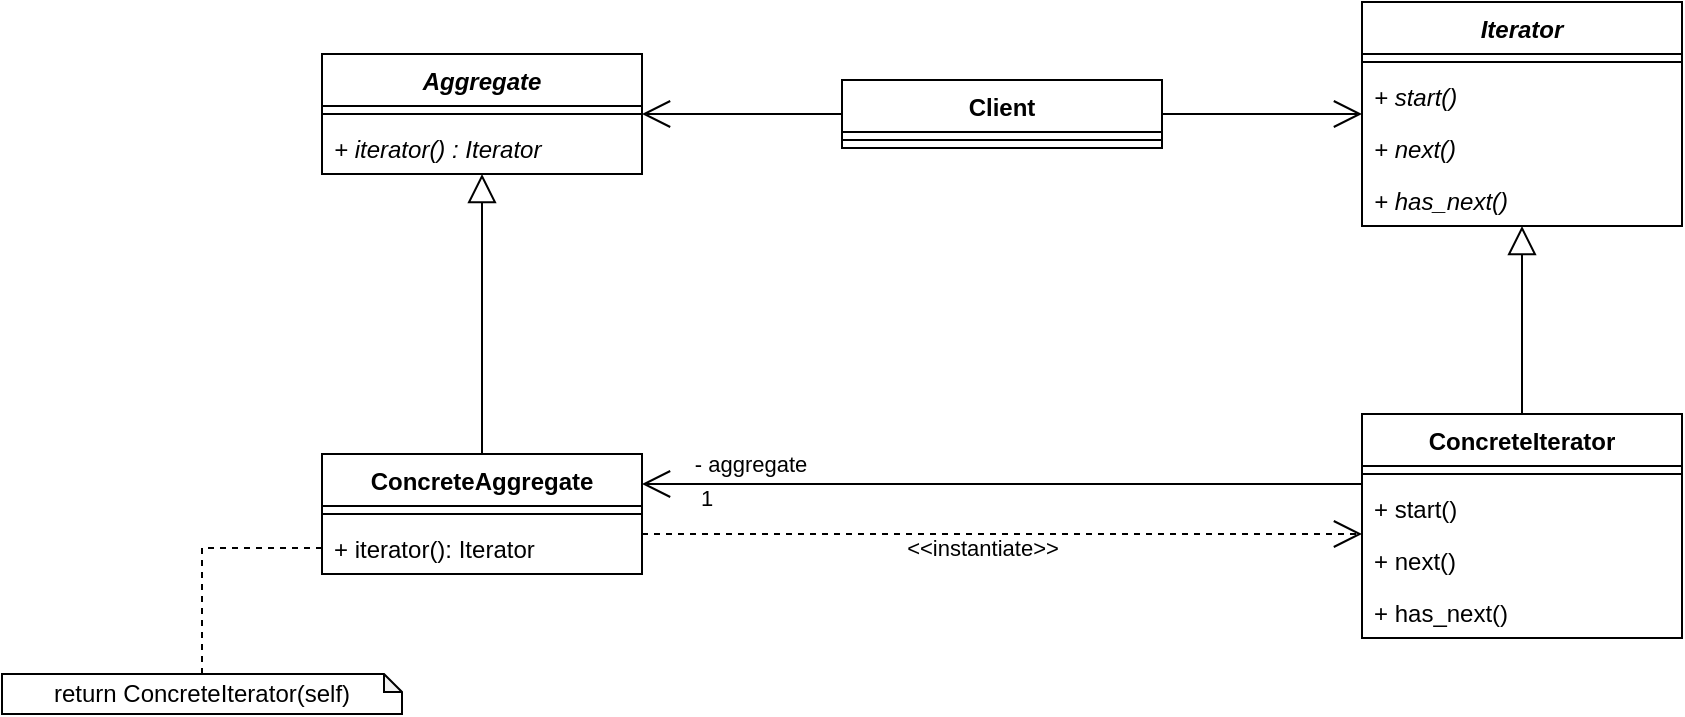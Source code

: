 <mxfile version="13.7.9" type="device"><diagram id="Se1bsh1YRcOQOLEa7VA7" name="Página-1"><mxGraphModel dx="1913" dy="806" grid="1" gridSize="10" guides="1" tooltips="1" connect="1" arrows="1" fold="1" page="1" pageScale="1" pageWidth="827" pageHeight="1169" math="0" shadow="0"><root><mxCell id="0"/><mxCell id="1" parent="0"/><mxCell id="HDrp5LXP-n1DIWHu4Ehf-23" style="edgeStyle=orthogonalEdgeStyle;rounded=0;orthogonalLoop=1;jettySize=auto;html=1;endArrow=open;endFill=0;endSize=12;startSize=12;" edge="1" parent="1" source="HDrp5LXP-n1DIWHu4Ehf-17" target="HDrp5LXP-n1DIWHu4Ehf-1"><mxGeometry relative="1" as="geometry"/></mxCell><mxCell id="HDrp5LXP-n1DIWHu4Ehf-1" value="Aggregate" style="swimlane;fontStyle=3;align=center;verticalAlign=top;childLayout=stackLayout;horizontal=1;startSize=26;horizontalStack=0;resizeParent=1;resizeParentMax=0;resizeLast=0;collapsible=1;marginBottom=0;" vertex="1" parent="1"><mxGeometry x="80" y="120" width="160" height="60" as="geometry"/></mxCell><mxCell id="HDrp5LXP-n1DIWHu4Ehf-3" value="" style="line;strokeWidth=1;fillColor=none;align=left;verticalAlign=middle;spacingTop=-1;spacingLeft=3;spacingRight=3;rotatable=0;labelPosition=right;points=[];portConstraint=eastwest;" vertex="1" parent="HDrp5LXP-n1DIWHu4Ehf-1"><mxGeometry y="26" width="160" height="8" as="geometry"/></mxCell><mxCell id="HDrp5LXP-n1DIWHu4Ehf-4" value="+ iterator() : Iterator" style="text;strokeColor=none;fillColor=none;align=left;verticalAlign=top;spacingLeft=4;spacingRight=4;overflow=hidden;rotatable=0;points=[[0,0.5],[1,0.5]];portConstraint=eastwest;fontStyle=2" vertex="1" parent="HDrp5LXP-n1DIWHu4Ehf-1"><mxGeometry y="34" width="160" height="26" as="geometry"/></mxCell><mxCell id="HDrp5LXP-n1DIWHu4Ehf-25" style="edgeStyle=orthogonalEdgeStyle;rounded=0;orthogonalLoop=1;jettySize=auto;html=1;exitX=0.5;exitY=0;exitDx=0;exitDy=0;startSize=12;endArrow=block;endFill=0;endSize=12;" edge="1" parent="1" source="HDrp5LXP-n1DIWHu4Ehf-9" target="HDrp5LXP-n1DIWHu4Ehf-1"><mxGeometry relative="1" as="geometry"/></mxCell><mxCell id="HDrp5LXP-n1DIWHu4Ehf-28" style="edgeStyle=orthogonalEdgeStyle;rounded=0;orthogonalLoop=1;jettySize=auto;html=1;startSize=12;endArrow=open;endFill=0;endSize=12;dashed=1;" edge="1" parent="1" source="HDrp5LXP-n1DIWHu4Ehf-9" target="HDrp5LXP-n1DIWHu4Ehf-13"><mxGeometry relative="1" as="geometry"><Array as="points"><mxPoint x="430" y="360"/><mxPoint x="430" y="360"/></Array></mxGeometry></mxCell><mxCell id="HDrp5LXP-n1DIWHu4Ehf-30" value="&amp;lt;&amp;lt;instantiate&amp;gt;&amp;gt;" style="edgeLabel;html=1;align=center;verticalAlign=middle;resizable=0;points=[];" vertex="1" connectable="0" parent="HDrp5LXP-n1DIWHu4Ehf-28"><mxGeometry x="0.056" y="-30" relative="1" as="geometry"><mxPoint x="-20" y="-23" as="offset"/></mxGeometry></mxCell><mxCell id="HDrp5LXP-n1DIWHu4Ehf-9" value="ConcreteAggregate" style="swimlane;fontStyle=1;align=center;verticalAlign=top;childLayout=stackLayout;horizontal=1;startSize=26;horizontalStack=0;resizeParent=1;resizeParentMax=0;resizeLast=0;collapsible=1;marginBottom=0;" vertex="1" parent="1"><mxGeometry x="80" y="320" width="160" height="60" as="geometry"/></mxCell><mxCell id="HDrp5LXP-n1DIWHu4Ehf-11" value="" style="line;strokeWidth=1;fillColor=none;align=left;verticalAlign=middle;spacingTop=-1;spacingLeft=3;spacingRight=3;rotatable=0;labelPosition=right;points=[];portConstraint=eastwest;" vertex="1" parent="HDrp5LXP-n1DIWHu4Ehf-9"><mxGeometry y="26" width="160" height="8" as="geometry"/></mxCell><mxCell id="HDrp5LXP-n1DIWHu4Ehf-12" value="+ iterator(): Iterator" style="text;strokeColor=none;fillColor=none;align=left;verticalAlign=top;spacingLeft=4;spacingRight=4;overflow=hidden;rotatable=0;points=[[0,0.5],[1,0.5]];portConstraint=eastwest;" vertex="1" parent="HDrp5LXP-n1DIWHu4Ehf-9"><mxGeometry y="34" width="160" height="26" as="geometry"/></mxCell><mxCell id="HDrp5LXP-n1DIWHu4Ehf-26" style="edgeStyle=orthogonalEdgeStyle;rounded=0;orthogonalLoop=1;jettySize=auto;html=1;exitX=0.5;exitY=0;exitDx=0;exitDy=0;startSize=12;endArrow=block;endFill=0;endSize=12;" edge="1" parent="1" source="HDrp5LXP-n1DIWHu4Ehf-13" target="HDrp5LXP-n1DIWHu4Ehf-5"><mxGeometry relative="1" as="geometry"/></mxCell><mxCell id="HDrp5LXP-n1DIWHu4Ehf-27" style="edgeStyle=orthogonalEdgeStyle;rounded=0;orthogonalLoop=1;jettySize=auto;html=1;exitX=0;exitY=0.25;exitDx=0;exitDy=0;startSize=12;endArrow=open;endFill=0;endSize=12;" edge="1" parent="1" source="HDrp5LXP-n1DIWHu4Ehf-13" target="HDrp5LXP-n1DIWHu4Ehf-9"><mxGeometry relative="1" as="geometry"><Array as="points"><mxPoint x="330" y="335"/><mxPoint x="330" y="335"/></Array></mxGeometry></mxCell><mxCell id="HDrp5LXP-n1DIWHu4Ehf-32" value="- aggregate" style="edgeLabel;html=1;align=center;verticalAlign=middle;resizable=0;points=[];" vertex="1" connectable="0" parent="HDrp5LXP-n1DIWHu4Ehf-27"><mxGeometry x="0.711" y="-4" relative="1" as="geometry"><mxPoint x="1" y="-6" as="offset"/></mxGeometry></mxCell><mxCell id="HDrp5LXP-n1DIWHu4Ehf-33" value="1" style="edgeLabel;html=1;align=center;verticalAlign=middle;resizable=0;points=[];" vertex="1" connectable="0" parent="HDrp5LXP-n1DIWHu4Ehf-27"><mxGeometry x="0.5" y="43" relative="1" as="geometry"><mxPoint x="-60" y="-36" as="offset"/></mxGeometry></mxCell><mxCell id="HDrp5LXP-n1DIWHu4Ehf-24" style="edgeStyle=orthogonalEdgeStyle;rounded=0;orthogonalLoop=1;jettySize=auto;html=1;exitX=1;exitY=0.5;exitDx=0;exitDy=0;endArrow=open;endFill=0;endSize=12;startSize=12;" edge="1" parent="1" source="HDrp5LXP-n1DIWHu4Ehf-17" target="HDrp5LXP-n1DIWHu4Ehf-5"><mxGeometry relative="1" as="geometry"/></mxCell><mxCell id="HDrp5LXP-n1DIWHu4Ehf-17" value="Client" style="swimlane;fontStyle=1;align=center;verticalAlign=top;childLayout=stackLayout;horizontal=1;startSize=26;horizontalStack=0;resizeParent=1;resizeParentMax=0;resizeLast=0;collapsible=1;marginBottom=0;" vertex="1" parent="1"><mxGeometry x="340" y="133" width="160" height="34" as="geometry"/></mxCell><mxCell id="HDrp5LXP-n1DIWHu4Ehf-18" value="" style="line;strokeWidth=1;fillColor=none;align=left;verticalAlign=middle;spacingTop=-1;spacingLeft=3;spacingRight=3;rotatable=0;labelPosition=right;points=[];portConstraint=eastwest;" vertex="1" parent="HDrp5LXP-n1DIWHu4Ehf-17"><mxGeometry y="26" width="160" height="8" as="geometry"/></mxCell><mxCell id="HDrp5LXP-n1DIWHu4Ehf-5" value="Iterator" style="swimlane;fontStyle=3;align=center;verticalAlign=top;childLayout=stackLayout;horizontal=1;startSize=26;horizontalStack=0;resizeParent=1;resizeParentMax=0;resizeLast=0;collapsible=1;marginBottom=0;" vertex="1" parent="1"><mxGeometry x="600" y="94" width="160" height="112" as="geometry"/></mxCell><mxCell id="HDrp5LXP-n1DIWHu4Ehf-7" value="" style="line;strokeWidth=1;fillColor=none;align=left;verticalAlign=middle;spacingTop=-1;spacingLeft=3;spacingRight=3;rotatable=0;labelPosition=right;points=[];portConstraint=eastwest;" vertex="1" parent="HDrp5LXP-n1DIWHu4Ehf-5"><mxGeometry y="26" width="160" height="8" as="geometry"/></mxCell><mxCell id="HDrp5LXP-n1DIWHu4Ehf-8" value="+ start()" style="text;strokeColor=none;fillColor=none;align=left;verticalAlign=top;spacingLeft=4;spacingRight=4;overflow=hidden;rotatable=0;points=[[0,0.5],[1,0.5]];portConstraint=eastwest;fontStyle=2" vertex="1" parent="HDrp5LXP-n1DIWHu4Ehf-5"><mxGeometry y="34" width="160" height="26" as="geometry"/></mxCell><mxCell id="HDrp5LXP-n1DIWHu4Ehf-20" value="+ next()" style="text;strokeColor=none;fillColor=none;align=left;verticalAlign=top;spacingLeft=4;spacingRight=4;overflow=hidden;rotatable=0;points=[[0,0.5],[1,0.5]];portConstraint=eastwest;fontStyle=2" vertex="1" parent="HDrp5LXP-n1DIWHu4Ehf-5"><mxGeometry y="60" width="160" height="26" as="geometry"/></mxCell><mxCell id="HDrp5LXP-n1DIWHu4Ehf-21" value="+ has_next()" style="text;strokeColor=none;fillColor=none;align=left;verticalAlign=top;spacingLeft=4;spacingRight=4;overflow=hidden;rotatable=0;points=[[0,0.5],[1,0.5]];portConstraint=eastwest;fontStyle=2" vertex="1" parent="HDrp5LXP-n1DIWHu4Ehf-5"><mxGeometry y="86" width="160" height="26" as="geometry"/></mxCell><mxCell id="HDrp5LXP-n1DIWHu4Ehf-34" value="return ConcreteIterator(self)" style="shape=note;whiteSpace=wrap;html=1;backgroundOutline=1;darkOpacity=0.05;size=9;" vertex="1" parent="1"><mxGeometry x="-80" y="430" width="200" height="20" as="geometry"/></mxCell><mxCell id="HDrp5LXP-n1DIWHu4Ehf-36" style="edgeStyle=orthogonalEdgeStyle;rounded=0;orthogonalLoop=1;jettySize=auto;html=1;exitX=0;exitY=0.5;exitDx=0;exitDy=0;dashed=1;startSize=12;endArrow=none;endFill=0;endSize=12;" edge="1" parent="1" source="HDrp5LXP-n1DIWHu4Ehf-12" target="HDrp5LXP-n1DIWHu4Ehf-34"><mxGeometry relative="1" as="geometry"/></mxCell><mxCell id="HDrp5LXP-n1DIWHu4Ehf-13" value="ConcreteIterator" style="swimlane;fontStyle=1;align=center;verticalAlign=top;childLayout=stackLayout;horizontal=1;startSize=26;horizontalStack=0;resizeParent=1;resizeParentMax=0;resizeLast=0;collapsible=1;marginBottom=0;" vertex="1" parent="1"><mxGeometry x="600" y="300" width="160" height="112" as="geometry"/></mxCell><mxCell id="HDrp5LXP-n1DIWHu4Ehf-15" value="" style="line;strokeWidth=1;fillColor=none;align=left;verticalAlign=middle;spacingTop=-1;spacingLeft=3;spacingRight=3;rotatable=0;labelPosition=right;points=[];portConstraint=eastwest;" vertex="1" parent="HDrp5LXP-n1DIWHu4Ehf-13"><mxGeometry y="26" width="160" height="8" as="geometry"/></mxCell><mxCell id="HDrp5LXP-n1DIWHu4Ehf-16" value="+ start()" style="text;strokeColor=none;fillColor=none;align=left;verticalAlign=top;spacingLeft=4;spacingRight=4;overflow=hidden;rotatable=0;points=[[0,0.5],[1,0.5]];portConstraint=eastwest;" vertex="1" parent="HDrp5LXP-n1DIWHu4Ehf-13"><mxGeometry y="34" width="160" height="26" as="geometry"/></mxCell><mxCell id="HDrp5LXP-n1DIWHu4Ehf-37" value="+ next()" style="text;strokeColor=none;fillColor=none;align=left;verticalAlign=top;spacingLeft=4;spacingRight=4;overflow=hidden;rotatable=0;points=[[0,0.5],[1,0.5]];portConstraint=eastwest;" vertex="1" parent="HDrp5LXP-n1DIWHu4Ehf-13"><mxGeometry y="60" width="160" height="26" as="geometry"/></mxCell><mxCell id="HDrp5LXP-n1DIWHu4Ehf-38" value="+ has_next()" style="text;strokeColor=none;fillColor=none;align=left;verticalAlign=top;spacingLeft=4;spacingRight=4;overflow=hidden;rotatable=0;points=[[0,0.5],[1,0.5]];portConstraint=eastwest;" vertex="1" parent="HDrp5LXP-n1DIWHu4Ehf-13"><mxGeometry y="86" width="160" height="26" as="geometry"/></mxCell></root></mxGraphModel></diagram></mxfile>
